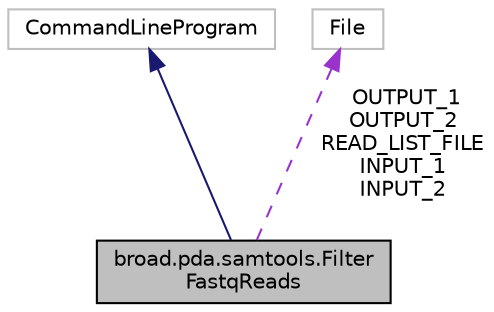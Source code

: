 digraph "broad.pda.samtools.FilterFastqReads"
{
  edge [fontname="Helvetica",fontsize="10",labelfontname="Helvetica",labelfontsize="10"];
  node [fontname="Helvetica",fontsize="10",shape=record];
  Node1 [label="broad.pda.samtools.Filter\lFastqReads",height=0.2,width=0.4,color="black", fillcolor="grey75", style="filled" fontcolor="black"];
  Node2 -> Node1 [dir="back",color="midnightblue",fontsize="10",style="solid"];
  Node2 [label="CommandLineProgram",height=0.2,width=0.4,color="grey75", fillcolor="white", style="filled"];
  Node3 -> Node1 [dir="back",color="darkorchid3",fontsize="10",style="dashed",label=" OUTPUT_1\nOUTPUT_2\nREAD_LIST_FILE\nINPUT_1\nINPUT_2" ];
  Node3 [label="File",height=0.2,width=0.4,color="grey75", fillcolor="white", style="filled"];
}
